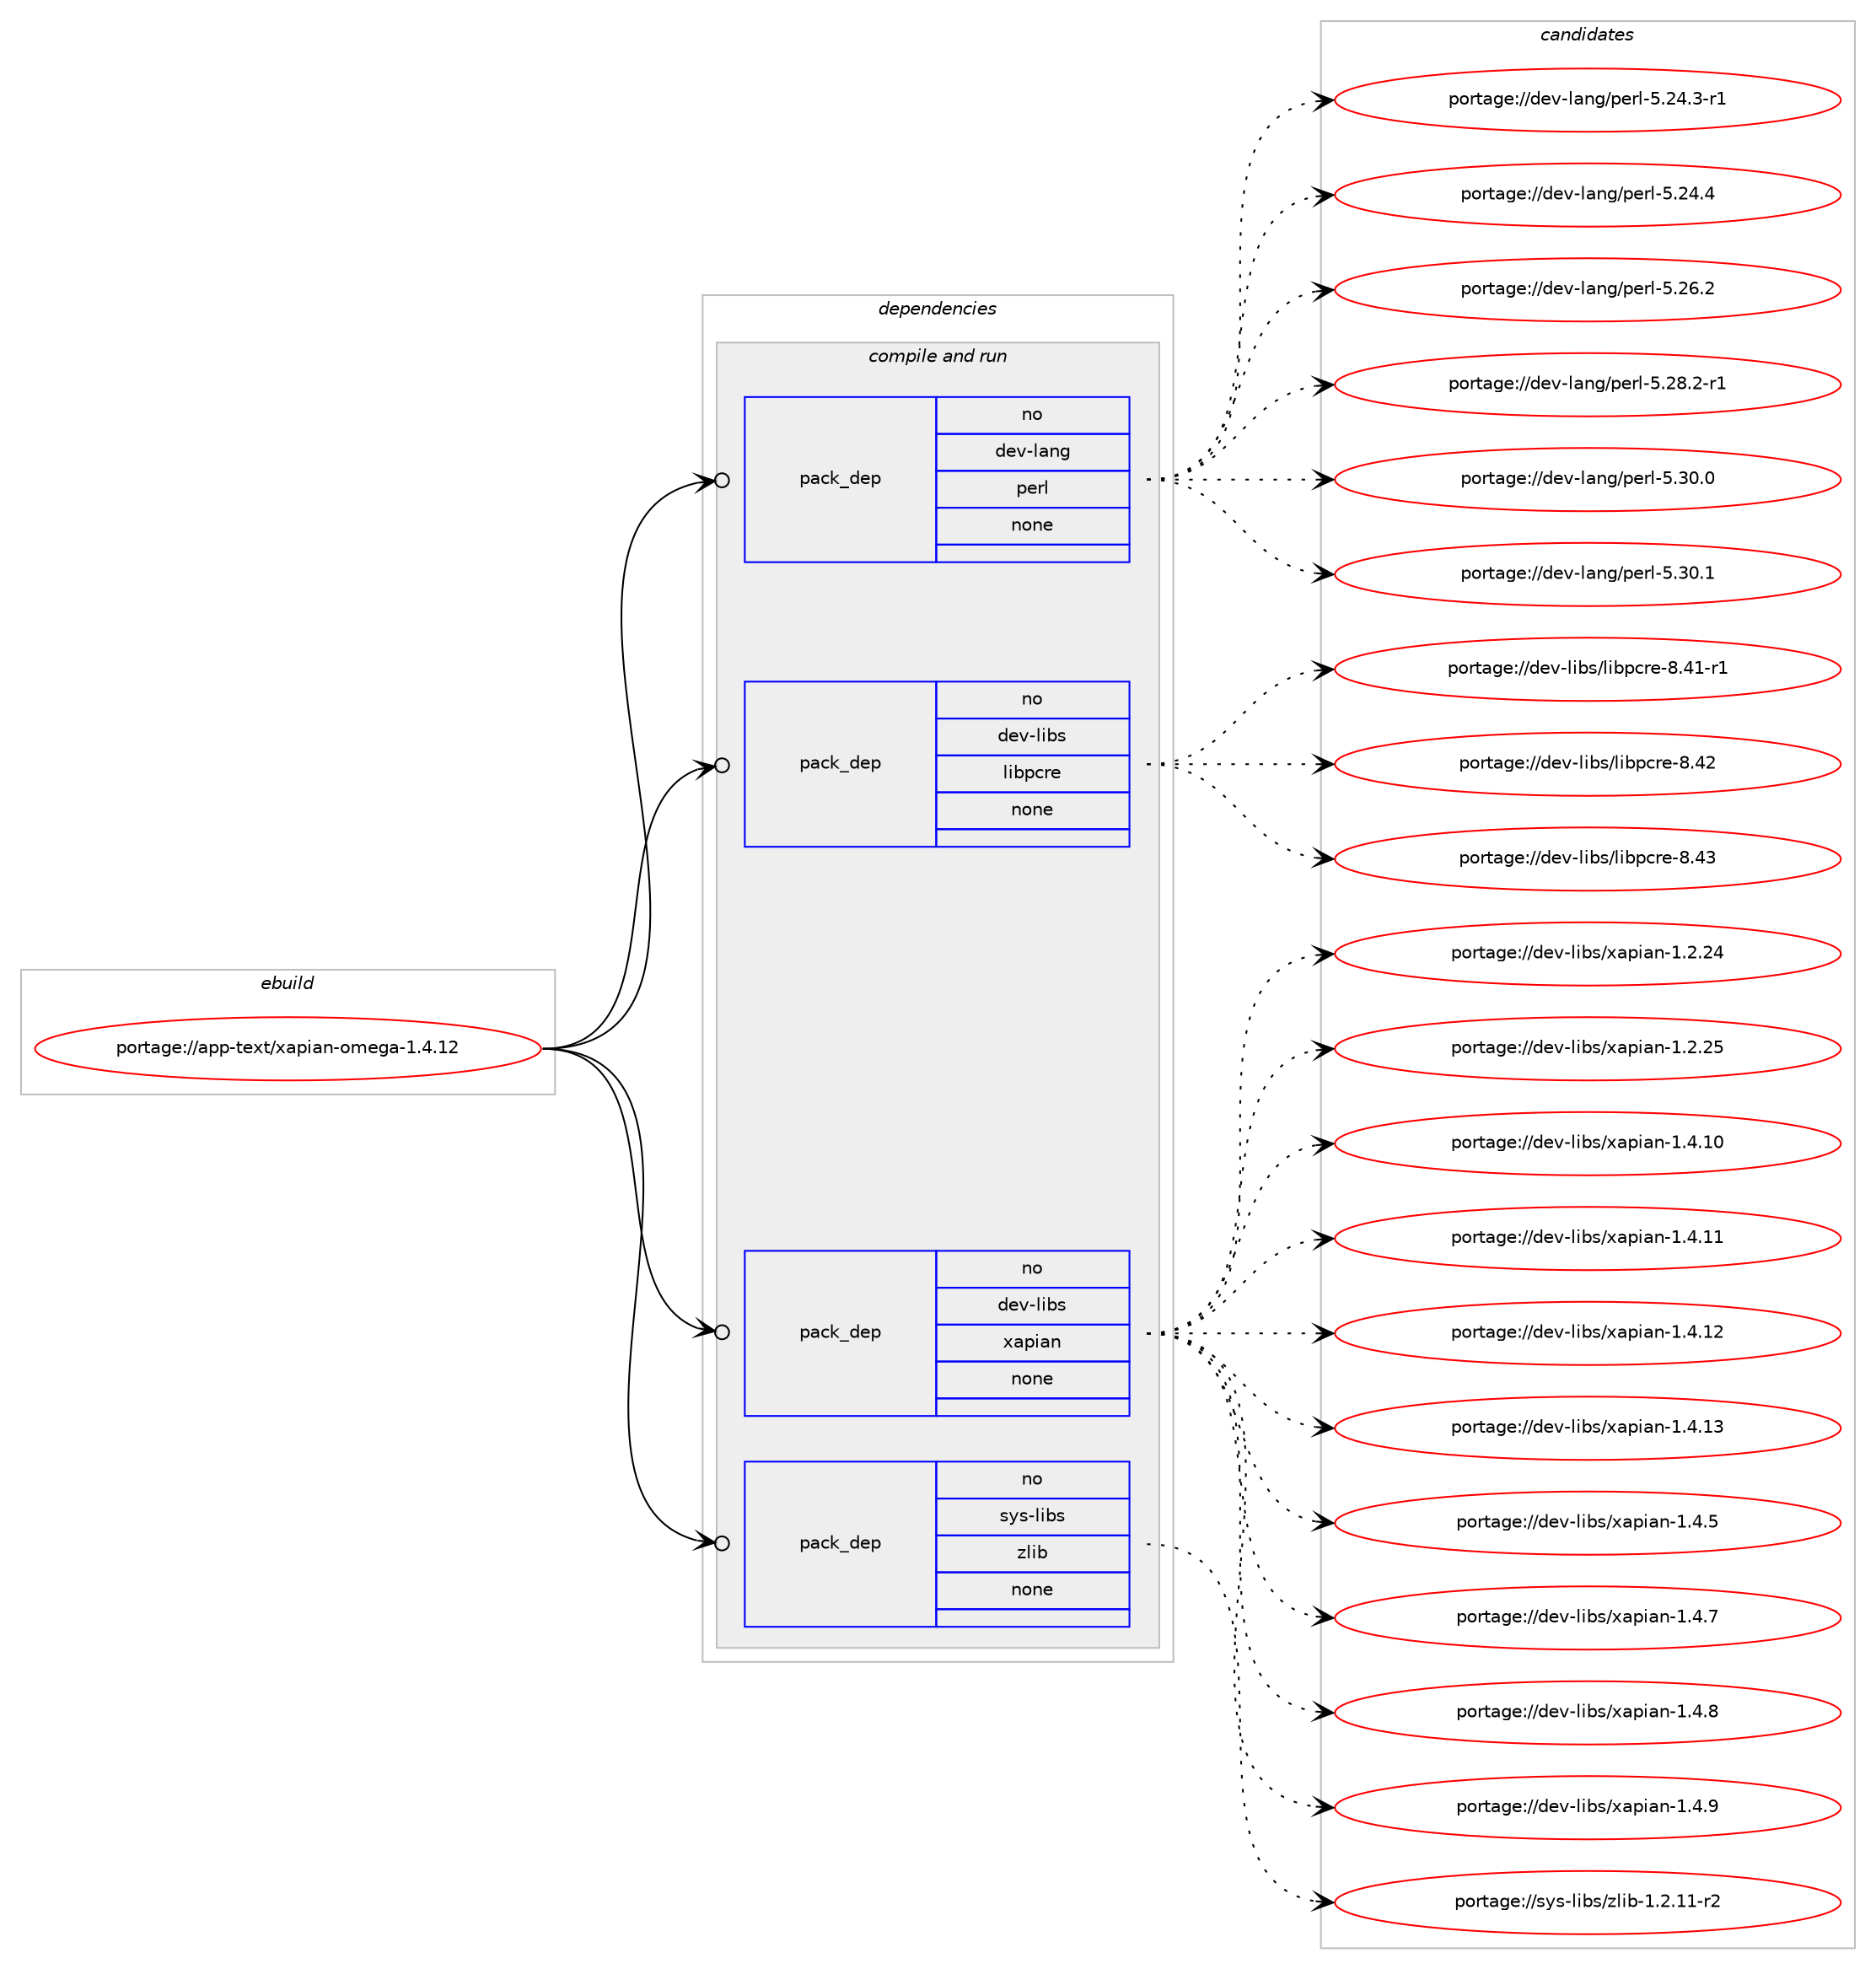digraph prolog {

# *************
# Graph options
# *************

newrank=true;
concentrate=true;
compound=true;
graph [rankdir=LR,fontname=Helvetica,fontsize=10,ranksep=1.5];#, ranksep=2.5, nodesep=0.2];
edge  [arrowhead=vee];
node  [fontname=Helvetica,fontsize=10];

# **********
# The ebuild
# **********

subgraph cluster_leftcol {
color=gray;
rank=same;
label=<<i>ebuild</i>>;
id [label="portage://app-text/xapian-omega-1.4.12", color=red, width=4, href="../app-text/xapian-omega-1.4.12.svg"];
}

# ****************
# The dependencies
# ****************

subgraph cluster_midcol {
color=gray;
label=<<i>dependencies</i>>;
subgraph cluster_compile {
fillcolor="#eeeeee";
style=filled;
label=<<i>compile</i>>;
}
subgraph cluster_compileandrun {
fillcolor="#eeeeee";
style=filled;
label=<<i>compile and run</i>>;
subgraph pack36126 {
dependency48578 [label=<<TABLE BORDER="0" CELLBORDER="1" CELLSPACING="0" CELLPADDING="4" WIDTH="220"><TR><TD ROWSPAN="6" CELLPADDING="30">pack_dep</TD></TR><TR><TD WIDTH="110">no</TD></TR><TR><TD>dev-lang</TD></TR><TR><TD>perl</TD></TR><TR><TD>none</TD></TR><TR><TD></TD></TR></TABLE>>, shape=none, color=blue];
}
id:e -> dependency48578:w [weight=20,style="solid",arrowhead="odotvee"];
subgraph pack36127 {
dependency48579 [label=<<TABLE BORDER="0" CELLBORDER="1" CELLSPACING="0" CELLPADDING="4" WIDTH="220"><TR><TD ROWSPAN="6" CELLPADDING="30">pack_dep</TD></TR><TR><TD WIDTH="110">no</TD></TR><TR><TD>dev-libs</TD></TR><TR><TD>libpcre</TD></TR><TR><TD>none</TD></TR><TR><TD></TD></TR></TABLE>>, shape=none, color=blue];
}
id:e -> dependency48579:w [weight=20,style="solid",arrowhead="odotvee"];
subgraph pack36128 {
dependency48580 [label=<<TABLE BORDER="0" CELLBORDER="1" CELLSPACING="0" CELLPADDING="4" WIDTH="220"><TR><TD ROWSPAN="6" CELLPADDING="30">pack_dep</TD></TR><TR><TD WIDTH="110">no</TD></TR><TR><TD>dev-libs</TD></TR><TR><TD>xapian</TD></TR><TR><TD>none</TD></TR><TR><TD></TD></TR></TABLE>>, shape=none, color=blue];
}
id:e -> dependency48580:w [weight=20,style="solid",arrowhead="odotvee"];
subgraph pack36129 {
dependency48581 [label=<<TABLE BORDER="0" CELLBORDER="1" CELLSPACING="0" CELLPADDING="4" WIDTH="220"><TR><TD ROWSPAN="6" CELLPADDING="30">pack_dep</TD></TR><TR><TD WIDTH="110">no</TD></TR><TR><TD>sys-libs</TD></TR><TR><TD>zlib</TD></TR><TR><TD>none</TD></TR><TR><TD></TD></TR></TABLE>>, shape=none, color=blue];
}
id:e -> dependency48581:w [weight=20,style="solid",arrowhead="odotvee"];
}
subgraph cluster_run {
fillcolor="#eeeeee";
style=filled;
label=<<i>run</i>>;
}
}

# **************
# The candidates
# **************

subgraph cluster_choices {
rank=same;
color=gray;
label=<<i>candidates</i>>;

subgraph choice36126 {
color=black;
nodesep=1;
choiceportage100101118451089711010347112101114108455346505246514511449 [label="portage://dev-lang/perl-5.24.3-r1", color=red, width=4,href="../dev-lang/perl-5.24.3-r1.svg"];
choiceportage10010111845108971101034711210111410845534650524652 [label="portage://dev-lang/perl-5.24.4", color=red, width=4,href="../dev-lang/perl-5.24.4.svg"];
choiceportage10010111845108971101034711210111410845534650544650 [label="portage://dev-lang/perl-5.26.2", color=red, width=4,href="../dev-lang/perl-5.26.2.svg"];
choiceportage100101118451089711010347112101114108455346505646504511449 [label="portage://dev-lang/perl-5.28.2-r1", color=red, width=4,href="../dev-lang/perl-5.28.2-r1.svg"];
choiceportage10010111845108971101034711210111410845534651484648 [label="portage://dev-lang/perl-5.30.0", color=red, width=4,href="../dev-lang/perl-5.30.0.svg"];
choiceportage10010111845108971101034711210111410845534651484649 [label="portage://dev-lang/perl-5.30.1", color=red, width=4,href="../dev-lang/perl-5.30.1.svg"];
dependency48578:e -> choiceportage100101118451089711010347112101114108455346505246514511449:w [style=dotted,weight="100"];
dependency48578:e -> choiceportage10010111845108971101034711210111410845534650524652:w [style=dotted,weight="100"];
dependency48578:e -> choiceportage10010111845108971101034711210111410845534650544650:w [style=dotted,weight="100"];
dependency48578:e -> choiceportage100101118451089711010347112101114108455346505646504511449:w [style=dotted,weight="100"];
dependency48578:e -> choiceportage10010111845108971101034711210111410845534651484648:w [style=dotted,weight="100"];
dependency48578:e -> choiceportage10010111845108971101034711210111410845534651484649:w [style=dotted,weight="100"];
}
subgraph choice36127 {
color=black;
nodesep=1;
choiceportage100101118451081059811547108105981129911410145564652494511449 [label="portage://dev-libs/libpcre-8.41-r1", color=red, width=4,href="../dev-libs/libpcre-8.41-r1.svg"];
choiceportage10010111845108105981154710810598112991141014556465250 [label="portage://dev-libs/libpcre-8.42", color=red, width=4,href="../dev-libs/libpcre-8.42.svg"];
choiceportage10010111845108105981154710810598112991141014556465251 [label="portage://dev-libs/libpcre-8.43", color=red, width=4,href="../dev-libs/libpcre-8.43.svg"];
dependency48579:e -> choiceportage100101118451081059811547108105981129911410145564652494511449:w [style=dotted,weight="100"];
dependency48579:e -> choiceportage10010111845108105981154710810598112991141014556465250:w [style=dotted,weight="100"];
dependency48579:e -> choiceportage10010111845108105981154710810598112991141014556465251:w [style=dotted,weight="100"];
}
subgraph choice36128 {
color=black;
nodesep=1;
choiceportage100101118451081059811547120971121059711045494650465052 [label="portage://dev-libs/xapian-1.2.24", color=red, width=4,href="../dev-libs/xapian-1.2.24.svg"];
choiceportage100101118451081059811547120971121059711045494650465053 [label="portage://dev-libs/xapian-1.2.25", color=red, width=4,href="../dev-libs/xapian-1.2.25.svg"];
choiceportage100101118451081059811547120971121059711045494652464948 [label="portage://dev-libs/xapian-1.4.10", color=red, width=4,href="../dev-libs/xapian-1.4.10.svg"];
choiceportage100101118451081059811547120971121059711045494652464949 [label="portage://dev-libs/xapian-1.4.11", color=red, width=4,href="../dev-libs/xapian-1.4.11.svg"];
choiceportage100101118451081059811547120971121059711045494652464950 [label="portage://dev-libs/xapian-1.4.12", color=red, width=4,href="../dev-libs/xapian-1.4.12.svg"];
choiceportage100101118451081059811547120971121059711045494652464951 [label="portage://dev-libs/xapian-1.4.13", color=red, width=4,href="../dev-libs/xapian-1.4.13.svg"];
choiceportage1001011184510810598115471209711210597110454946524653 [label="portage://dev-libs/xapian-1.4.5", color=red, width=4,href="../dev-libs/xapian-1.4.5.svg"];
choiceportage1001011184510810598115471209711210597110454946524655 [label="portage://dev-libs/xapian-1.4.7", color=red, width=4,href="../dev-libs/xapian-1.4.7.svg"];
choiceportage1001011184510810598115471209711210597110454946524656 [label="portage://dev-libs/xapian-1.4.8", color=red, width=4,href="../dev-libs/xapian-1.4.8.svg"];
choiceportage1001011184510810598115471209711210597110454946524657 [label="portage://dev-libs/xapian-1.4.9", color=red, width=4,href="../dev-libs/xapian-1.4.9.svg"];
dependency48580:e -> choiceportage100101118451081059811547120971121059711045494650465052:w [style=dotted,weight="100"];
dependency48580:e -> choiceportage100101118451081059811547120971121059711045494650465053:w [style=dotted,weight="100"];
dependency48580:e -> choiceportage100101118451081059811547120971121059711045494652464948:w [style=dotted,weight="100"];
dependency48580:e -> choiceportage100101118451081059811547120971121059711045494652464949:w [style=dotted,weight="100"];
dependency48580:e -> choiceportage100101118451081059811547120971121059711045494652464950:w [style=dotted,weight="100"];
dependency48580:e -> choiceportage100101118451081059811547120971121059711045494652464951:w [style=dotted,weight="100"];
dependency48580:e -> choiceportage1001011184510810598115471209711210597110454946524653:w [style=dotted,weight="100"];
dependency48580:e -> choiceportage1001011184510810598115471209711210597110454946524655:w [style=dotted,weight="100"];
dependency48580:e -> choiceportage1001011184510810598115471209711210597110454946524656:w [style=dotted,weight="100"];
dependency48580:e -> choiceportage1001011184510810598115471209711210597110454946524657:w [style=dotted,weight="100"];
}
subgraph choice36129 {
color=black;
nodesep=1;
choiceportage11512111545108105981154712210810598454946504649494511450 [label="portage://sys-libs/zlib-1.2.11-r2", color=red, width=4,href="../sys-libs/zlib-1.2.11-r2.svg"];
dependency48581:e -> choiceportage11512111545108105981154712210810598454946504649494511450:w [style=dotted,weight="100"];
}
}

}
